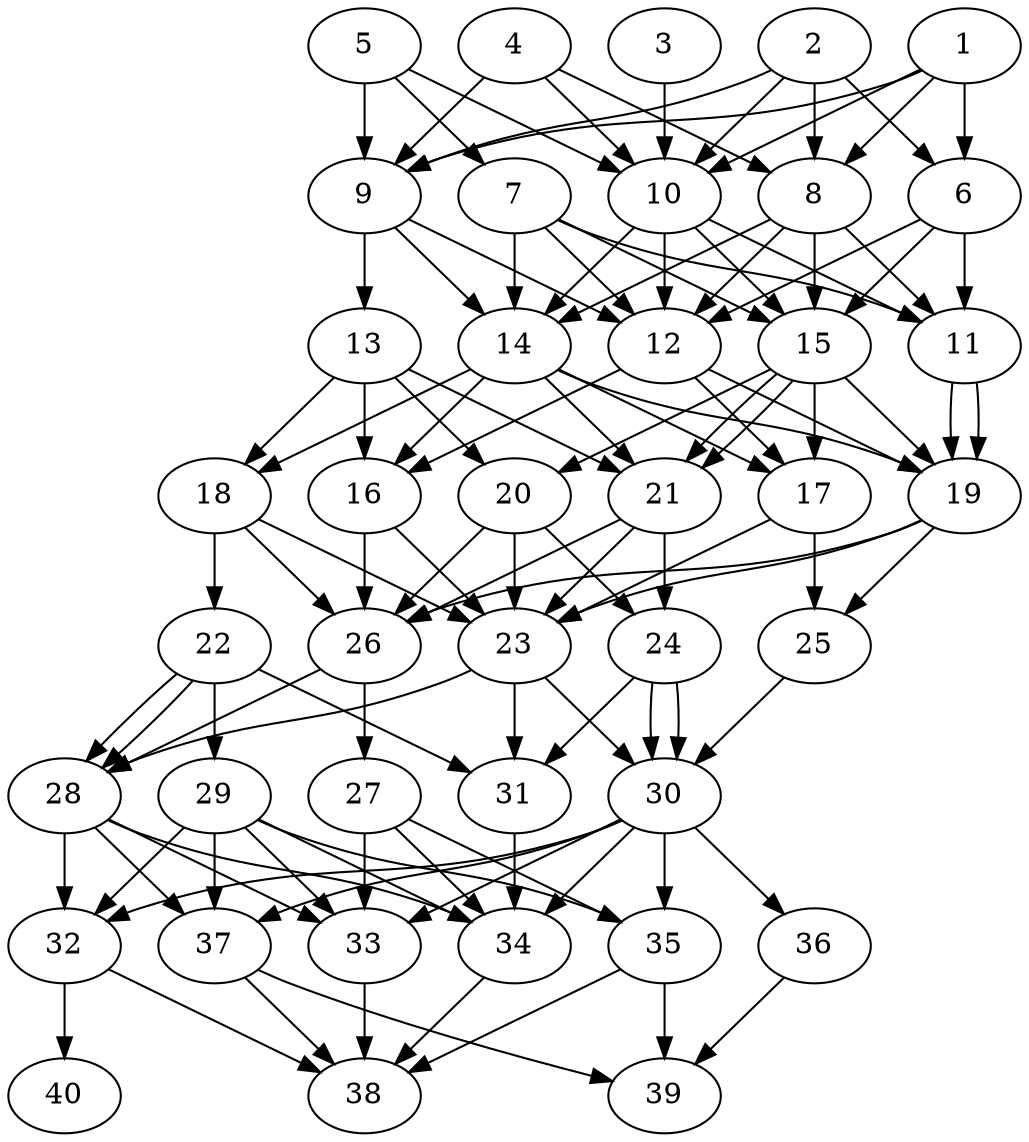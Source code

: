 // DAG automatically generated by daggen at Thu Oct  3 14:06:50 2019
// ./daggen --dot -n 40 --ccr 0.5 --fat 0.5 --regular 0.9 --density 0.9 --mindata 5242880 --maxdata 52428800 
digraph G {
  1 [size="42571776", alpha="0.11", expect_size="21285888"] 
  1 -> 6 [size ="21285888"]
  1 -> 8 [size ="21285888"]
  1 -> 9 [size ="21285888"]
  1 -> 10 [size ="21285888"]
  2 [size="91504640", alpha="0.00", expect_size="45752320"] 
  2 -> 6 [size ="45752320"]
  2 -> 8 [size ="45752320"]
  2 -> 9 [size ="45752320"]
  2 -> 10 [size ="45752320"]
  3 [size="18470912", alpha="0.19", expect_size="9235456"] 
  3 -> 10 [size ="9235456"]
  4 [size="82950144", alpha="0.17", expect_size="41475072"] 
  4 -> 8 [size ="41475072"]
  4 -> 9 [size ="41475072"]
  4 -> 10 [size ="41475072"]
  5 [size="35567616", alpha="0.14", expect_size="17783808"] 
  5 -> 7 [size ="17783808"]
  5 -> 9 [size ="17783808"]
  5 -> 10 [size ="17783808"]
  6 [size="24332288", alpha="0.05", expect_size="12166144"] 
  6 -> 11 [size ="12166144"]
  6 -> 12 [size ="12166144"]
  6 -> 15 [size ="12166144"]
  7 [size="22345728", alpha="0.04", expect_size="11172864"] 
  7 -> 11 [size ="11172864"]
  7 -> 12 [size ="11172864"]
  7 -> 14 [size ="11172864"]
  7 -> 15 [size ="11172864"]
  8 [size="42012672", alpha="0.12", expect_size="21006336"] 
  8 -> 11 [size ="21006336"]
  8 -> 12 [size ="21006336"]
  8 -> 14 [size ="21006336"]
  8 -> 15 [size ="21006336"]
  9 [size="49238016", alpha="0.12", expect_size="24619008"] 
  9 -> 12 [size ="24619008"]
  9 -> 13 [size ="24619008"]
  9 -> 14 [size ="24619008"]
  10 [size="50923520", alpha="0.07", expect_size="25461760"] 
  10 -> 11 [size ="25461760"]
  10 -> 12 [size ="25461760"]
  10 -> 14 [size ="25461760"]
  10 -> 15 [size ="25461760"]
  11 [size="25720832", alpha="0.15", expect_size="12860416"] 
  11 -> 19 [size ="12860416"]
  11 -> 19 [size ="12860416"]
  12 [size="79751168", alpha="0.16", expect_size="39875584"] 
  12 -> 16 [size ="39875584"]
  12 -> 17 [size ="39875584"]
  12 -> 19 [size ="39875584"]
  13 [size="80171008", alpha="0.16", expect_size="40085504"] 
  13 -> 16 [size ="40085504"]
  13 -> 18 [size ="40085504"]
  13 -> 20 [size ="40085504"]
  13 -> 21 [size ="40085504"]
  14 [size="77471744", alpha="0.03", expect_size="38735872"] 
  14 -> 16 [size ="38735872"]
  14 -> 17 [size ="38735872"]
  14 -> 18 [size ="38735872"]
  14 -> 19 [size ="38735872"]
  14 -> 21 [size ="38735872"]
  15 [size="63918080", alpha="0.07", expect_size="31959040"] 
  15 -> 17 [size ="31959040"]
  15 -> 19 [size ="31959040"]
  15 -> 20 [size ="31959040"]
  15 -> 21 [size ="31959040"]
  15 -> 21 [size ="31959040"]
  16 [size="34670592", alpha="0.06", expect_size="17335296"] 
  16 -> 23 [size ="17335296"]
  16 -> 26 [size ="17335296"]
  17 [size="57649152", alpha="0.09", expect_size="28824576"] 
  17 -> 23 [size ="28824576"]
  17 -> 25 [size ="28824576"]
  18 [size="75526144", alpha="0.09", expect_size="37763072"] 
  18 -> 22 [size ="37763072"]
  18 -> 23 [size ="37763072"]
  18 -> 26 [size ="37763072"]
  19 [size="38373376", alpha="0.19", expect_size="19186688"] 
  19 -> 23 [size ="19186688"]
  19 -> 25 [size ="19186688"]
  19 -> 26 [size ="19186688"]
  20 [size="93839360", alpha="0.18", expect_size="46919680"] 
  20 -> 23 [size ="46919680"]
  20 -> 24 [size ="46919680"]
  20 -> 26 [size ="46919680"]
  21 [size="32157696", alpha="0.04", expect_size="16078848"] 
  21 -> 23 [size ="16078848"]
  21 -> 24 [size ="16078848"]
  21 -> 26 [size ="16078848"]
  22 [size="104300544", alpha="0.07", expect_size="52150272"] 
  22 -> 28 [size ="52150272"]
  22 -> 28 [size ="52150272"]
  22 -> 29 [size ="52150272"]
  22 -> 31 [size ="52150272"]
  23 [size="85661696", alpha="0.12", expect_size="42830848"] 
  23 -> 28 [size ="42830848"]
  23 -> 30 [size ="42830848"]
  23 -> 31 [size ="42830848"]
  24 [size="66603008", alpha="0.12", expect_size="33301504"] 
  24 -> 30 [size ="33301504"]
  24 -> 30 [size ="33301504"]
  24 -> 31 [size ="33301504"]
  25 [size="79663104", alpha="0.18", expect_size="39831552"] 
  25 -> 30 [size ="39831552"]
  26 [size="16545792", alpha="0.06", expect_size="8272896"] 
  26 -> 27 [size ="8272896"]
  26 -> 28 [size ="8272896"]
  27 [size="45484032", alpha="0.17", expect_size="22742016"] 
  27 -> 33 [size ="22742016"]
  27 -> 34 [size ="22742016"]
  27 -> 35 [size ="22742016"]
  28 [size="85755904", alpha="0.15", expect_size="42877952"] 
  28 -> 32 [size ="42877952"]
  28 -> 33 [size ="42877952"]
  28 -> 34 [size ="42877952"]
  28 -> 37 [size ="42877952"]
  29 [size="32927744", alpha="0.01", expect_size="16463872"] 
  29 -> 32 [size ="16463872"]
  29 -> 33 [size ="16463872"]
  29 -> 34 [size ="16463872"]
  29 -> 35 [size ="16463872"]
  29 -> 37 [size ="16463872"]
  30 [size="25944064", alpha="0.15", expect_size="12972032"] 
  30 -> 32 [size ="12972032"]
  30 -> 33 [size ="12972032"]
  30 -> 34 [size ="12972032"]
  30 -> 35 [size ="12972032"]
  30 -> 36 [size ="12972032"]
  30 -> 37 [size ="12972032"]
  31 [size="15374336", alpha="0.13", expect_size="7687168"] 
  31 -> 34 [size ="7687168"]
  32 [size="33306624", alpha="0.06", expect_size="16653312"] 
  32 -> 38 [size ="16653312"]
  32 -> 40 [size ="16653312"]
  33 [size="66385920", alpha="0.13", expect_size="33192960"] 
  33 -> 38 [size ="33192960"]
  34 [size="28227584", alpha="0.14", expect_size="14113792"] 
  34 -> 38 [size ="14113792"]
  35 [size="85669888", alpha="0.07", expect_size="42834944"] 
  35 -> 38 [size ="42834944"]
  35 -> 39 [size ="42834944"]
  36 [size="75051008", alpha="0.05", expect_size="37525504"] 
  36 -> 39 [size ="37525504"]
  37 [size="104589312", alpha="0.12", expect_size="52294656"] 
  37 -> 38 [size ="52294656"]
  37 -> 39 [size ="52294656"]
  38 [size="91777024", alpha="0.14", expect_size="45888512"] 
  39 [size="68136960", alpha="0.01", expect_size="34068480"] 
  40 [size="72427520", alpha="0.07", expect_size="36213760"] 
}
